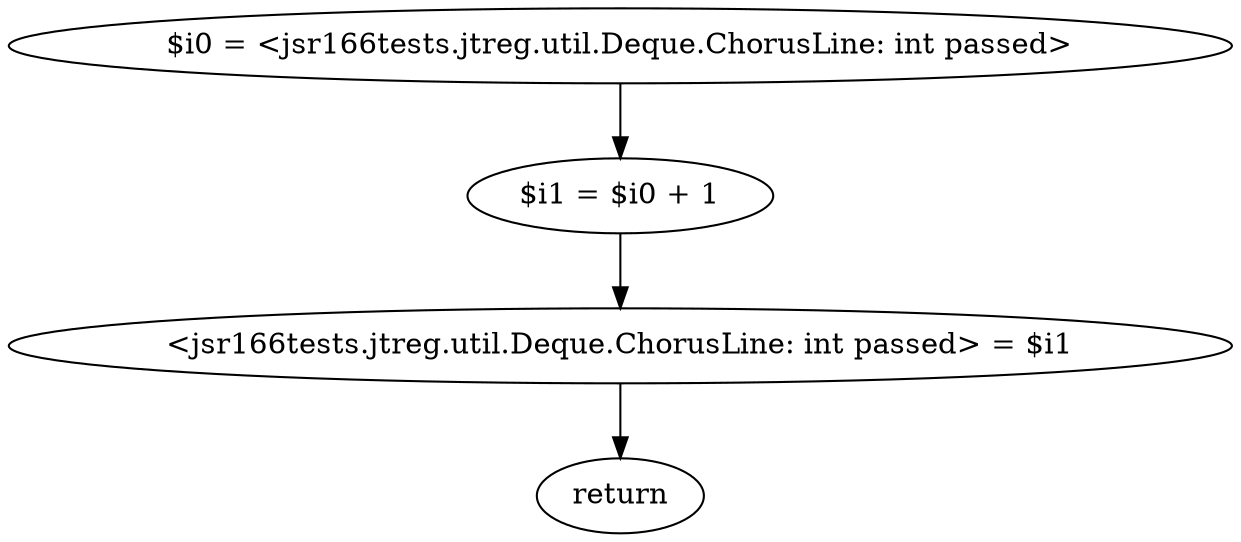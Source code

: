digraph "unitGraph" {
    "$i0 = <jsr166tests.jtreg.util.Deque.ChorusLine: int passed>"
    "$i1 = $i0 + 1"
    "<jsr166tests.jtreg.util.Deque.ChorusLine: int passed> = $i1"
    "return"
    "$i0 = <jsr166tests.jtreg.util.Deque.ChorusLine: int passed>"->"$i1 = $i0 + 1";
    "$i1 = $i0 + 1"->"<jsr166tests.jtreg.util.Deque.ChorusLine: int passed> = $i1";
    "<jsr166tests.jtreg.util.Deque.ChorusLine: int passed> = $i1"->"return";
}

